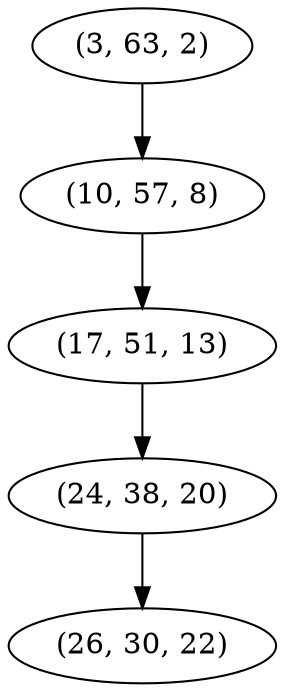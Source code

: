 digraph tree {
    "(3, 63, 2)";
    "(10, 57, 8)";
    "(17, 51, 13)";
    "(24, 38, 20)";
    "(26, 30, 22)";
    "(3, 63, 2)" -> "(10, 57, 8)";
    "(10, 57, 8)" -> "(17, 51, 13)";
    "(17, 51, 13)" -> "(24, 38, 20)";
    "(24, 38, 20)" -> "(26, 30, 22)";
}
